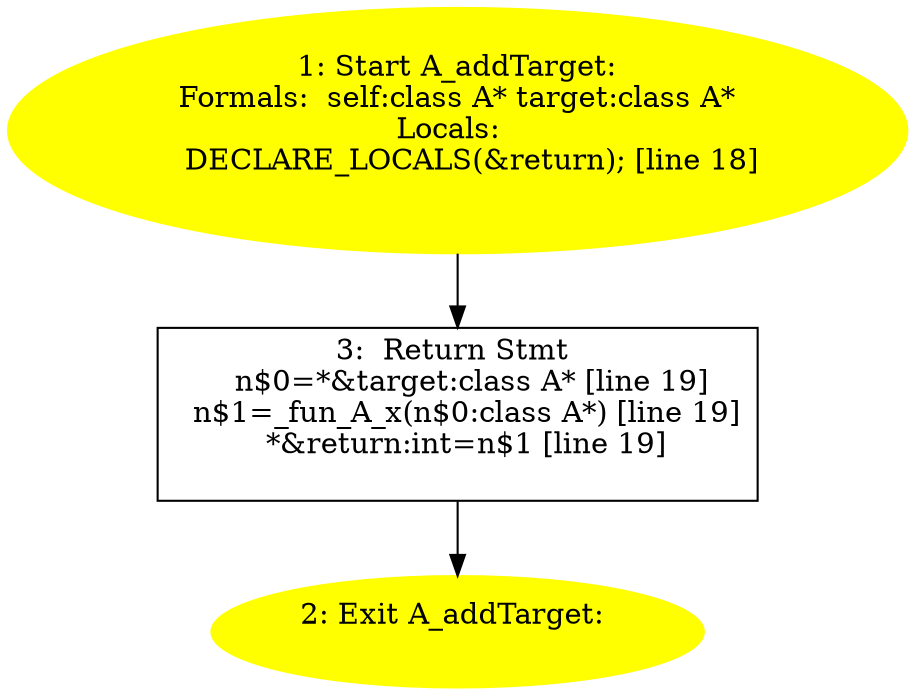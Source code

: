 /* @generated */
digraph iCFG {
"A_addTarget:instance.f9b8c27fb4040686b1f4039aeb1814e4_1" [label="1: Start A_addTarget:\nFormals:  self:class A* target:class A*\nLocals:  \n   DECLARE_LOCALS(&return); [line 18]\n " color=yellow style=filled]
	

	 "A_addTarget:instance.f9b8c27fb4040686b1f4039aeb1814e4_1" -> "A_addTarget:instance.f9b8c27fb4040686b1f4039aeb1814e4_3" ;
"A_addTarget:instance.f9b8c27fb4040686b1f4039aeb1814e4_2" [label="2: Exit A_addTarget: \n  " color=yellow style=filled]
	

"A_addTarget:instance.f9b8c27fb4040686b1f4039aeb1814e4_3" [label="3:  Return Stmt \n   n$0=*&target:class A* [line 19]\n  n$1=_fun_A_x(n$0:class A*) [line 19]\n  *&return:int=n$1 [line 19]\n " shape="box"]
	

	 "A_addTarget:instance.f9b8c27fb4040686b1f4039aeb1814e4_3" -> "A_addTarget:instance.f9b8c27fb4040686b1f4039aeb1814e4_2" ;
}

